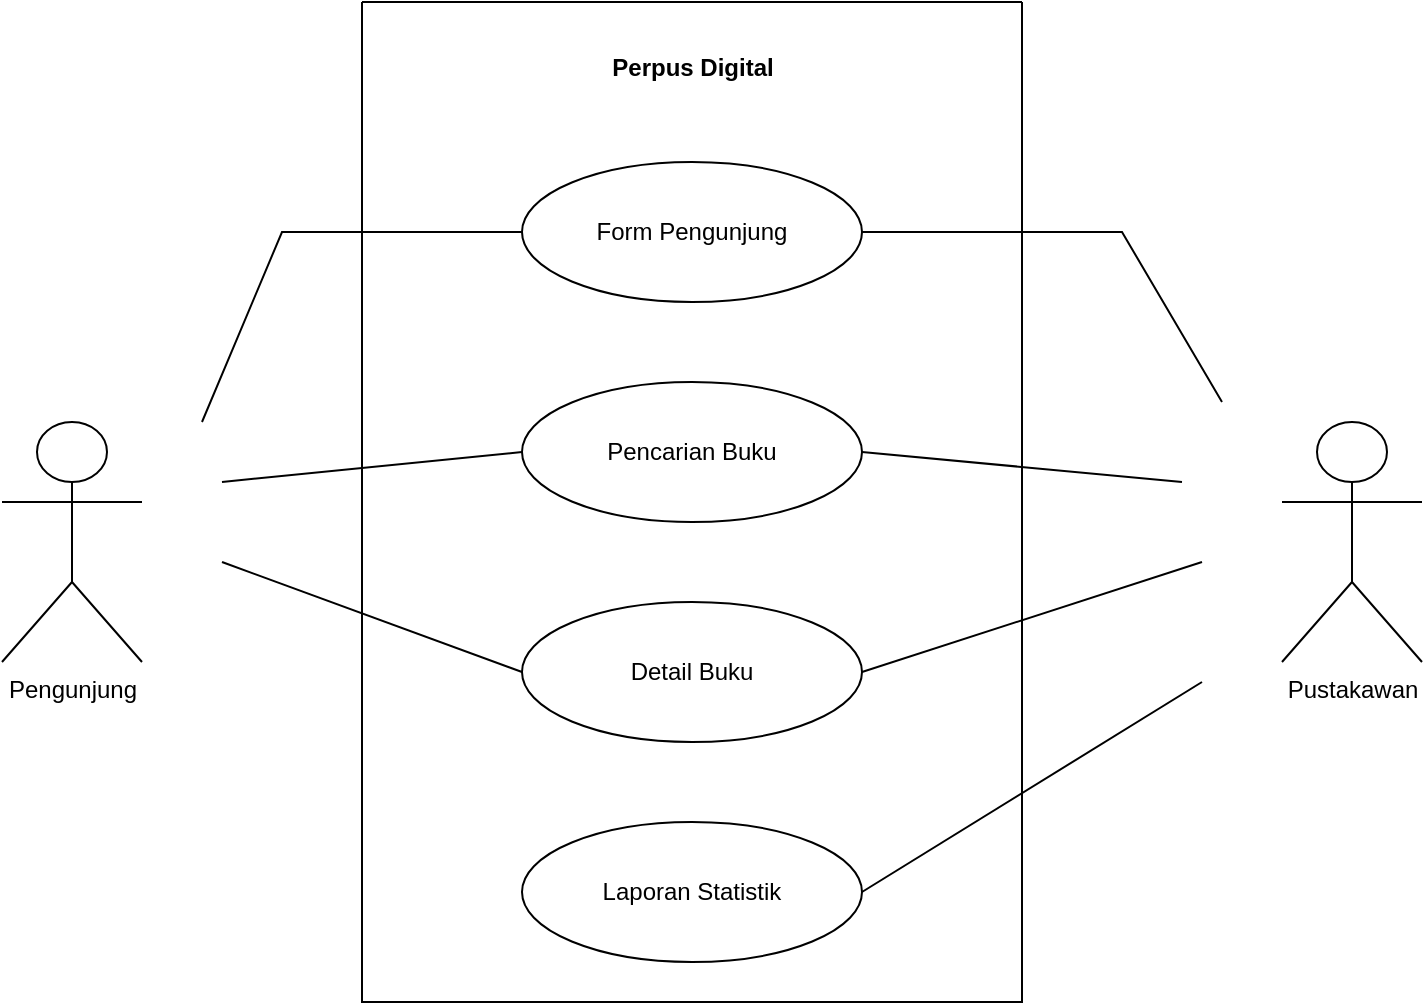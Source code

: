 <mxfile version="23.0.2" type="github">
  <diagram name="Page-1" id="mfo3mvUmaSDS4y0d_bG9">
    <mxGraphModel dx="1035" dy="541" grid="1" gridSize="10" guides="1" tooltips="1" connect="1" arrows="1" fold="1" page="1" pageScale="1" pageWidth="827" pageHeight="1169" math="0" shadow="0">
      <root>
        <mxCell id="0" />
        <mxCell id="1" parent="0" />
        <mxCell id="XJdgbPJQKbyPq6CYjmNC-2" value="Pengunjung" style="shape=umlActor;verticalLabelPosition=bottom;verticalAlign=top;html=1;outlineConnect=0;" vertex="1" parent="1">
          <mxGeometry x="30" y="410" width="70" height="120" as="geometry" />
        </mxCell>
        <mxCell id="XJdgbPJQKbyPq6CYjmNC-14" value="" style="swimlane;startSize=0;" vertex="1" parent="1">
          <mxGeometry x="210" y="200" width="330" height="500" as="geometry" />
        </mxCell>
        <mxCell id="XJdgbPJQKbyPq6CYjmNC-16" value="&lt;span&gt;&lt;font style=&quot;font-size: 12px;&quot;&gt;Perpus Digital&lt;/font&gt;&lt;/span&gt;" style="text;html=1;align=center;verticalAlign=middle;resizable=0;points=[];autosize=1;strokeColor=none;fillColor=none;strokeWidth=2;fontStyle=1" vertex="1" parent="XJdgbPJQKbyPq6CYjmNC-14">
          <mxGeometry x="115" y="18" width="100" height="30" as="geometry" />
        </mxCell>
        <mxCell id="XJdgbPJQKbyPq6CYjmNC-18" value="Form Pengunjung" style="ellipse;whiteSpace=wrap;html=1;" vertex="1" parent="XJdgbPJQKbyPq6CYjmNC-14">
          <mxGeometry x="80" y="80" width="170" height="70" as="geometry" />
        </mxCell>
        <mxCell id="XJdgbPJQKbyPq6CYjmNC-19" value="Pencarian Buku" style="ellipse;whiteSpace=wrap;html=1;" vertex="1" parent="XJdgbPJQKbyPq6CYjmNC-14">
          <mxGeometry x="80" y="190" width="170" height="70" as="geometry" />
        </mxCell>
        <mxCell id="XJdgbPJQKbyPq6CYjmNC-20" value="Detail Buku" style="ellipse;whiteSpace=wrap;html=1;" vertex="1" parent="XJdgbPJQKbyPq6CYjmNC-14">
          <mxGeometry x="80" y="300" width="170" height="70" as="geometry" />
        </mxCell>
        <mxCell id="XJdgbPJQKbyPq6CYjmNC-21" value="Laporan Statistik" style="ellipse;whiteSpace=wrap;html=1;" vertex="1" parent="XJdgbPJQKbyPq6CYjmNC-14">
          <mxGeometry x="80" y="410" width="170" height="70" as="geometry" />
        </mxCell>
        <mxCell id="XJdgbPJQKbyPq6CYjmNC-15" value="Pustakawan" style="shape=umlActor;verticalLabelPosition=bottom;verticalAlign=top;html=1;outlineConnect=0;" vertex="1" parent="1">
          <mxGeometry x="670" y="410" width="70" height="120" as="geometry" />
        </mxCell>
        <mxCell id="XJdgbPJQKbyPq6CYjmNC-22" value="" style="endArrow=none;html=1;rounded=0;entryX=0;entryY=0.5;entryDx=0;entryDy=0;" edge="1" parent="1" target="XJdgbPJQKbyPq6CYjmNC-18">
          <mxGeometry width="50" height="50" relative="1" as="geometry">
            <mxPoint x="130" y="410" as="sourcePoint" />
            <mxPoint x="170" y="340" as="targetPoint" />
            <Array as="points">
              <mxPoint x="170" y="315" />
            </Array>
          </mxGeometry>
        </mxCell>
        <mxCell id="XJdgbPJQKbyPq6CYjmNC-25" value="" style="endArrow=none;html=1;rounded=0;entryX=0;entryY=0.5;entryDx=0;entryDy=0;" edge="1" parent="1" target="XJdgbPJQKbyPq6CYjmNC-19">
          <mxGeometry width="50" height="50" relative="1" as="geometry">
            <mxPoint x="140" y="440" as="sourcePoint" />
            <mxPoint x="320" y="450" as="targetPoint" />
          </mxGeometry>
        </mxCell>
        <mxCell id="XJdgbPJQKbyPq6CYjmNC-26" value="" style="endArrow=none;html=1;rounded=0;entryX=0;entryY=0.5;entryDx=0;entryDy=0;" edge="1" parent="1" target="XJdgbPJQKbyPq6CYjmNC-20">
          <mxGeometry width="50" height="50" relative="1" as="geometry">
            <mxPoint x="140" y="480" as="sourcePoint" />
            <mxPoint x="320" y="450" as="targetPoint" />
          </mxGeometry>
        </mxCell>
        <mxCell id="XJdgbPJQKbyPq6CYjmNC-33" value="" style="endArrow=none;html=1;rounded=0;entryX=1;entryY=0.5;entryDx=0;entryDy=0;" edge="1" parent="1" target="XJdgbPJQKbyPq6CYjmNC-18">
          <mxGeometry width="50" height="50" relative="1" as="geometry">
            <mxPoint x="640" y="400" as="sourcePoint" />
            <mxPoint x="580" y="340" as="targetPoint" />
            <Array as="points">
              <mxPoint x="590" y="315" />
            </Array>
          </mxGeometry>
        </mxCell>
        <mxCell id="XJdgbPJQKbyPq6CYjmNC-35" value="" style="endArrow=none;html=1;rounded=0;exitX=1;exitY=0.5;exitDx=0;exitDy=0;" edge="1" parent="1" source="XJdgbPJQKbyPq6CYjmNC-19">
          <mxGeometry width="50" height="50" relative="1" as="geometry">
            <mxPoint x="400" y="490" as="sourcePoint" />
            <mxPoint x="620" y="440" as="targetPoint" />
          </mxGeometry>
        </mxCell>
        <mxCell id="XJdgbPJQKbyPq6CYjmNC-37" value="" style="endArrow=none;html=1;rounded=0;exitX=1;exitY=0.5;exitDx=0;exitDy=0;" edge="1" parent="1" source="XJdgbPJQKbyPq6CYjmNC-20">
          <mxGeometry width="50" height="50" relative="1" as="geometry">
            <mxPoint x="400" y="490" as="sourcePoint" />
            <mxPoint x="630" y="480" as="targetPoint" />
          </mxGeometry>
        </mxCell>
        <mxCell id="XJdgbPJQKbyPq6CYjmNC-38" value="" style="endArrow=none;html=1;rounded=0;exitX=1;exitY=0.5;exitDx=0;exitDy=0;" edge="1" parent="1" source="XJdgbPJQKbyPq6CYjmNC-21">
          <mxGeometry width="50" height="50" relative="1" as="geometry">
            <mxPoint x="400" y="490" as="sourcePoint" />
            <mxPoint x="630" y="540" as="targetPoint" />
          </mxGeometry>
        </mxCell>
      </root>
    </mxGraphModel>
  </diagram>
</mxfile>
